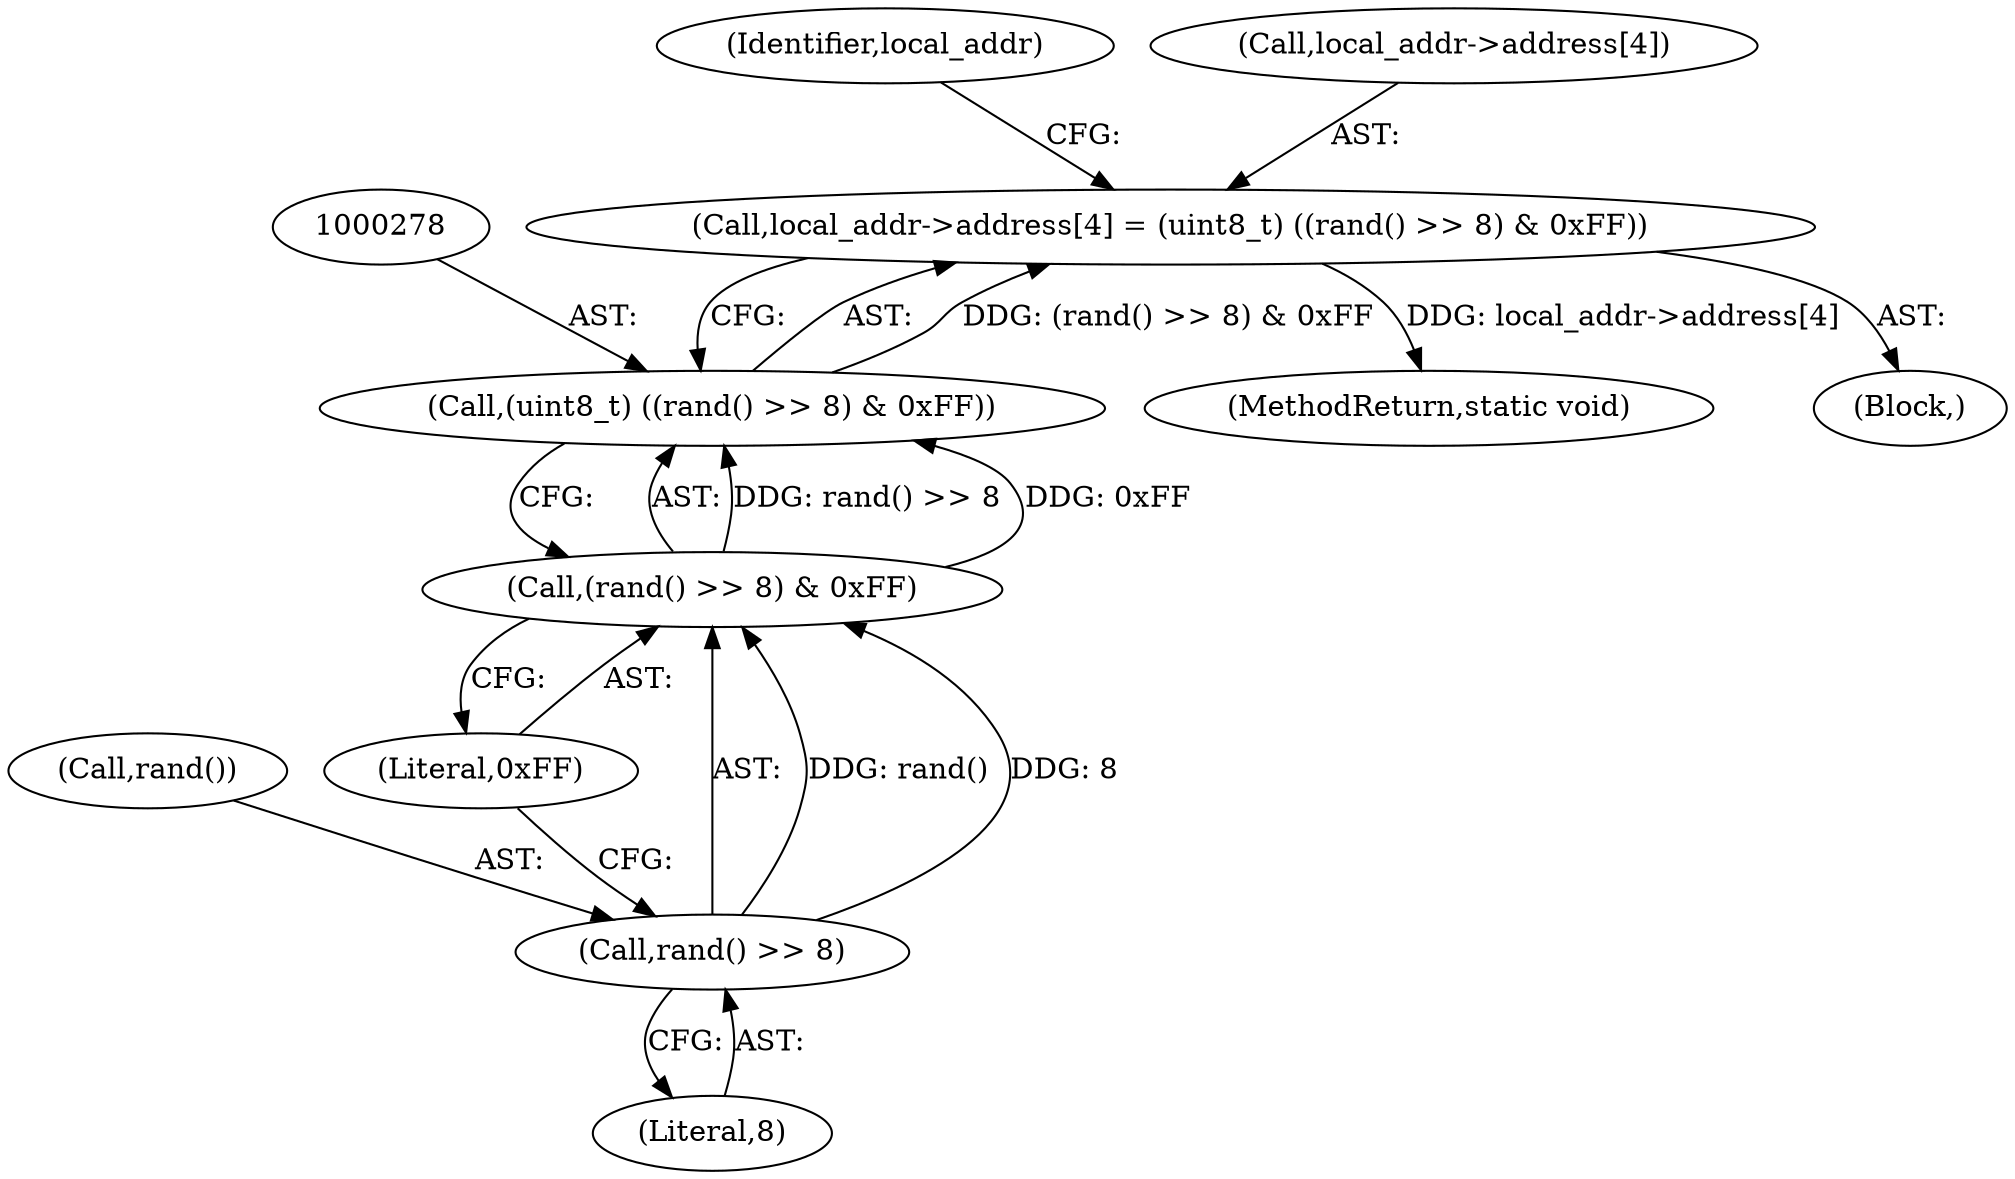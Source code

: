 digraph "0_Android_472271b153c5dc53c28beac55480a8d8434b2d5c_12@array" {
"1000271" [label="(Call,local_addr->address[4] = (uint8_t) ((rand() >> 8) & 0xFF))"];
"1000277" [label="(Call,(uint8_t) ((rand() >> 8) & 0xFF))"];
"1000279" [label="(Call,(rand() >> 8) & 0xFF)"];
"1000280" [label="(Call,rand() >> 8)"];
"1000349" [label="(MethodReturn,static void)"];
"1000280" [label="(Call,rand() >> 8)"];
"1000287" [label="(Identifier,local_addr)"];
"1000271" [label="(Call,local_addr->address[4] = (uint8_t) ((rand() >> 8) & 0xFF))"];
"1000283" [label="(Literal,0xFF)"];
"1000224" [label="(Block,)"];
"1000279" [label="(Call,(rand() >> 8) & 0xFF)"];
"1000281" [label="(Call,rand())"];
"1000277" [label="(Call,(uint8_t) ((rand() >> 8) & 0xFF))"];
"1000282" [label="(Literal,8)"];
"1000272" [label="(Call,local_addr->address[4])"];
"1000271" -> "1000224"  [label="AST: "];
"1000271" -> "1000277"  [label="CFG: "];
"1000272" -> "1000271"  [label="AST: "];
"1000277" -> "1000271"  [label="AST: "];
"1000287" -> "1000271"  [label="CFG: "];
"1000271" -> "1000349"  [label="DDG: local_addr->address[4]"];
"1000277" -> "1000271"  [label="DDG: (rand() >> 8) & 0xFF"];
"1000277" -> "1000279"  [label="CFG: "];
"1000278" -> "1000277"  [label="AST: "];
"1000279" -> "1000277"  [label="AST: "];
"1000279" -> "1000277"  [label="DDG: rand() >> 8"];
"1000279" -> "1000277"  [label="DDG: 0xFF"];
"1000279" -> "1000283"  [label="CFG: "];
"1000280" -> "1000279"  [label="AST: "];
"1000283" -> "1000279"  [label="AST: "];
"1000280" -> "1000279"  [label="DDG: rand()"];
"1000280" -> "1000279"  [label="DDG: 8"];
"1000280" -> "1000282"  [label="CFG: "];
"1000281" -> "1000280"  [label="AST: "];
"1000282" -> "1000280"  [label="AST: "];
"1000283" -> "1000280"  [label="CFG: "];
}

